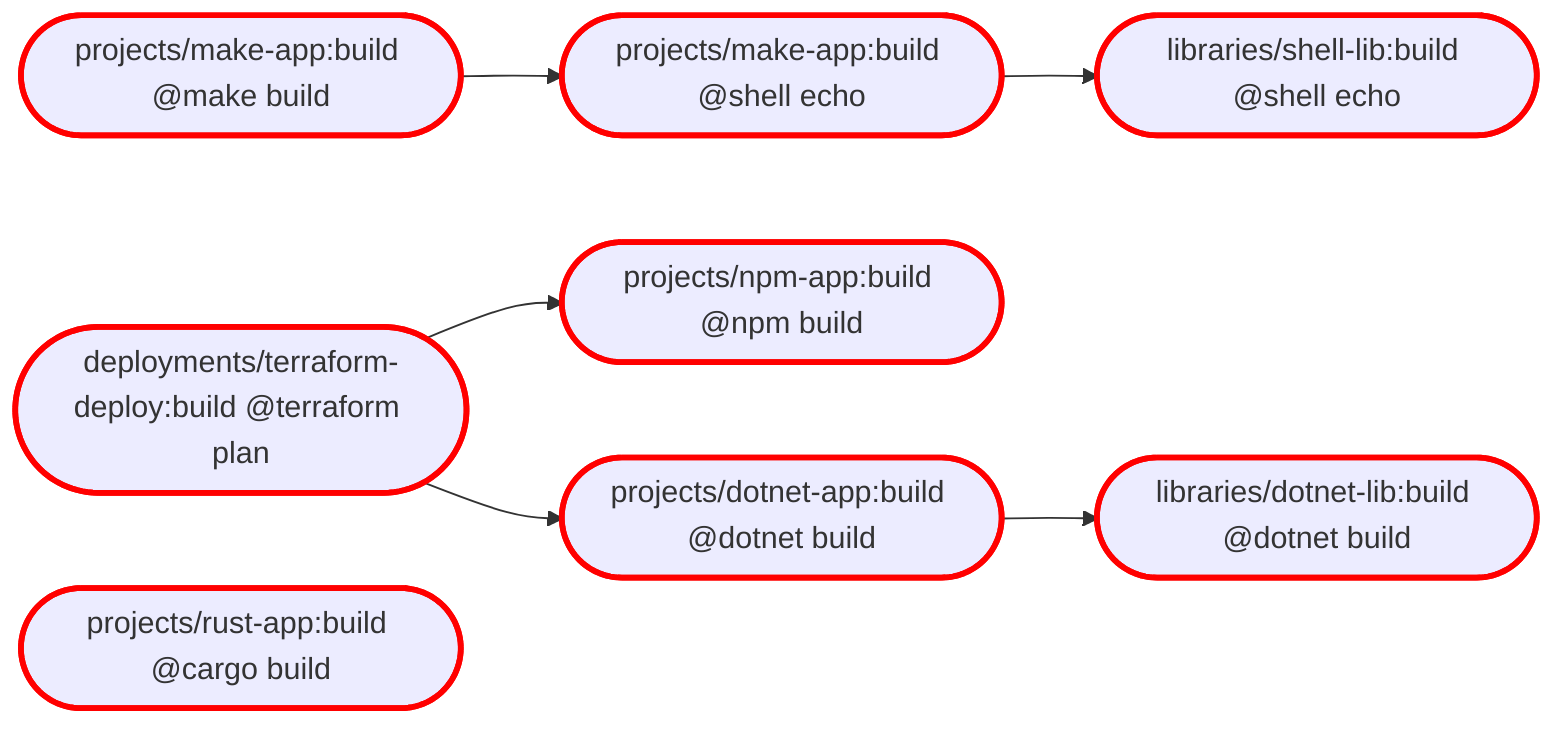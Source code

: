 flowchart LR
classDef forced stroke:red,stroke-width:3px
classDef required stroke:orange,stroke-width:3px
classDef selected stroke:black,stroke-width:3px
projects/make-app:build(["projects/make-app:build @make build"])
projects/make-app:build --> projects/make-app:build-1
class projects/make-app:build forced
projects/npm-app:build(["projects/npm-app:build @npm build"])
class projects/npm-app:build forced
deployments/terraform-deploy:build(["deployments/terraform-deploy:build @terraform plan"])
deployments/terraform-deploy:build --> projects/dotnet-app:build
deployments/terraform-deploy:build --> projects/npm-app:build
class deployments/terraform-deploy:build forced
libraries/shell-lib:build(["libraries/shell-lib:build @shell echo"])
projects/make-app:build-1(["projects/make-app:build @shell echo"])
class libraries/shell-lib:build forced
projects/make-app:build-1 --> libraries/shell-lib:build
class projects/make-app:build-1 forced
projects/rust-app:build(["projects/rust-app:build @cargo build"])
class projects/rust-app:build forced
libraries/dotnet-lib:build(["libraries/dotnet-lib:build @dotnet build"])
projects/dotnet-app:build(["projects/dotnet-app:build @dotnet build"])
class libraries/dotnet-lib:build forced
projects/dotnet-app:build --> libraries/dotnet-lib:build
class projects/dotnet-app:build forced
